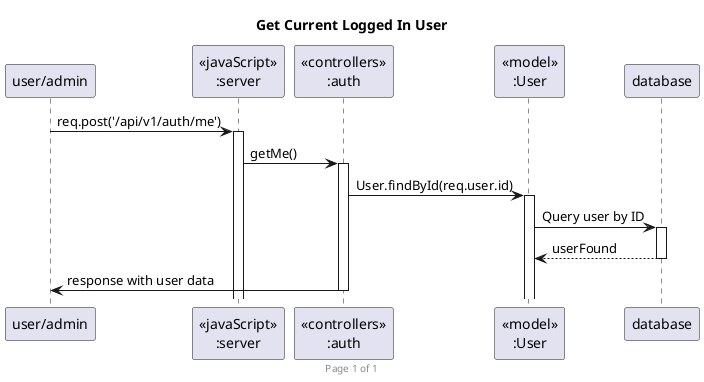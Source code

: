 @startuml Get Current Logged In User

footer Page %page% of %lastpage%
title "Get Current Logged In User"

participant "user/admin" as user
participant "<<javaScript>>\n:server" as server
participant "<<controllers>>\n:auth" as controllerAuth
participant "<<model>>\n:User" as modelUser

' User sends a POST request to get current user data
user->server ++: req.post('/api/v1/auth/me')
' Controller finds the user by ID
server->controllerAuth ++: getMe()
controllerAuth -> modelUser ++: User.findById(req.user.id)
modelUser -> database ++: Query user by ID
database --> modelUser --: userFound
' Controller sends the user data in the response
controllerAuth -> user --: response with user data

@enduml
